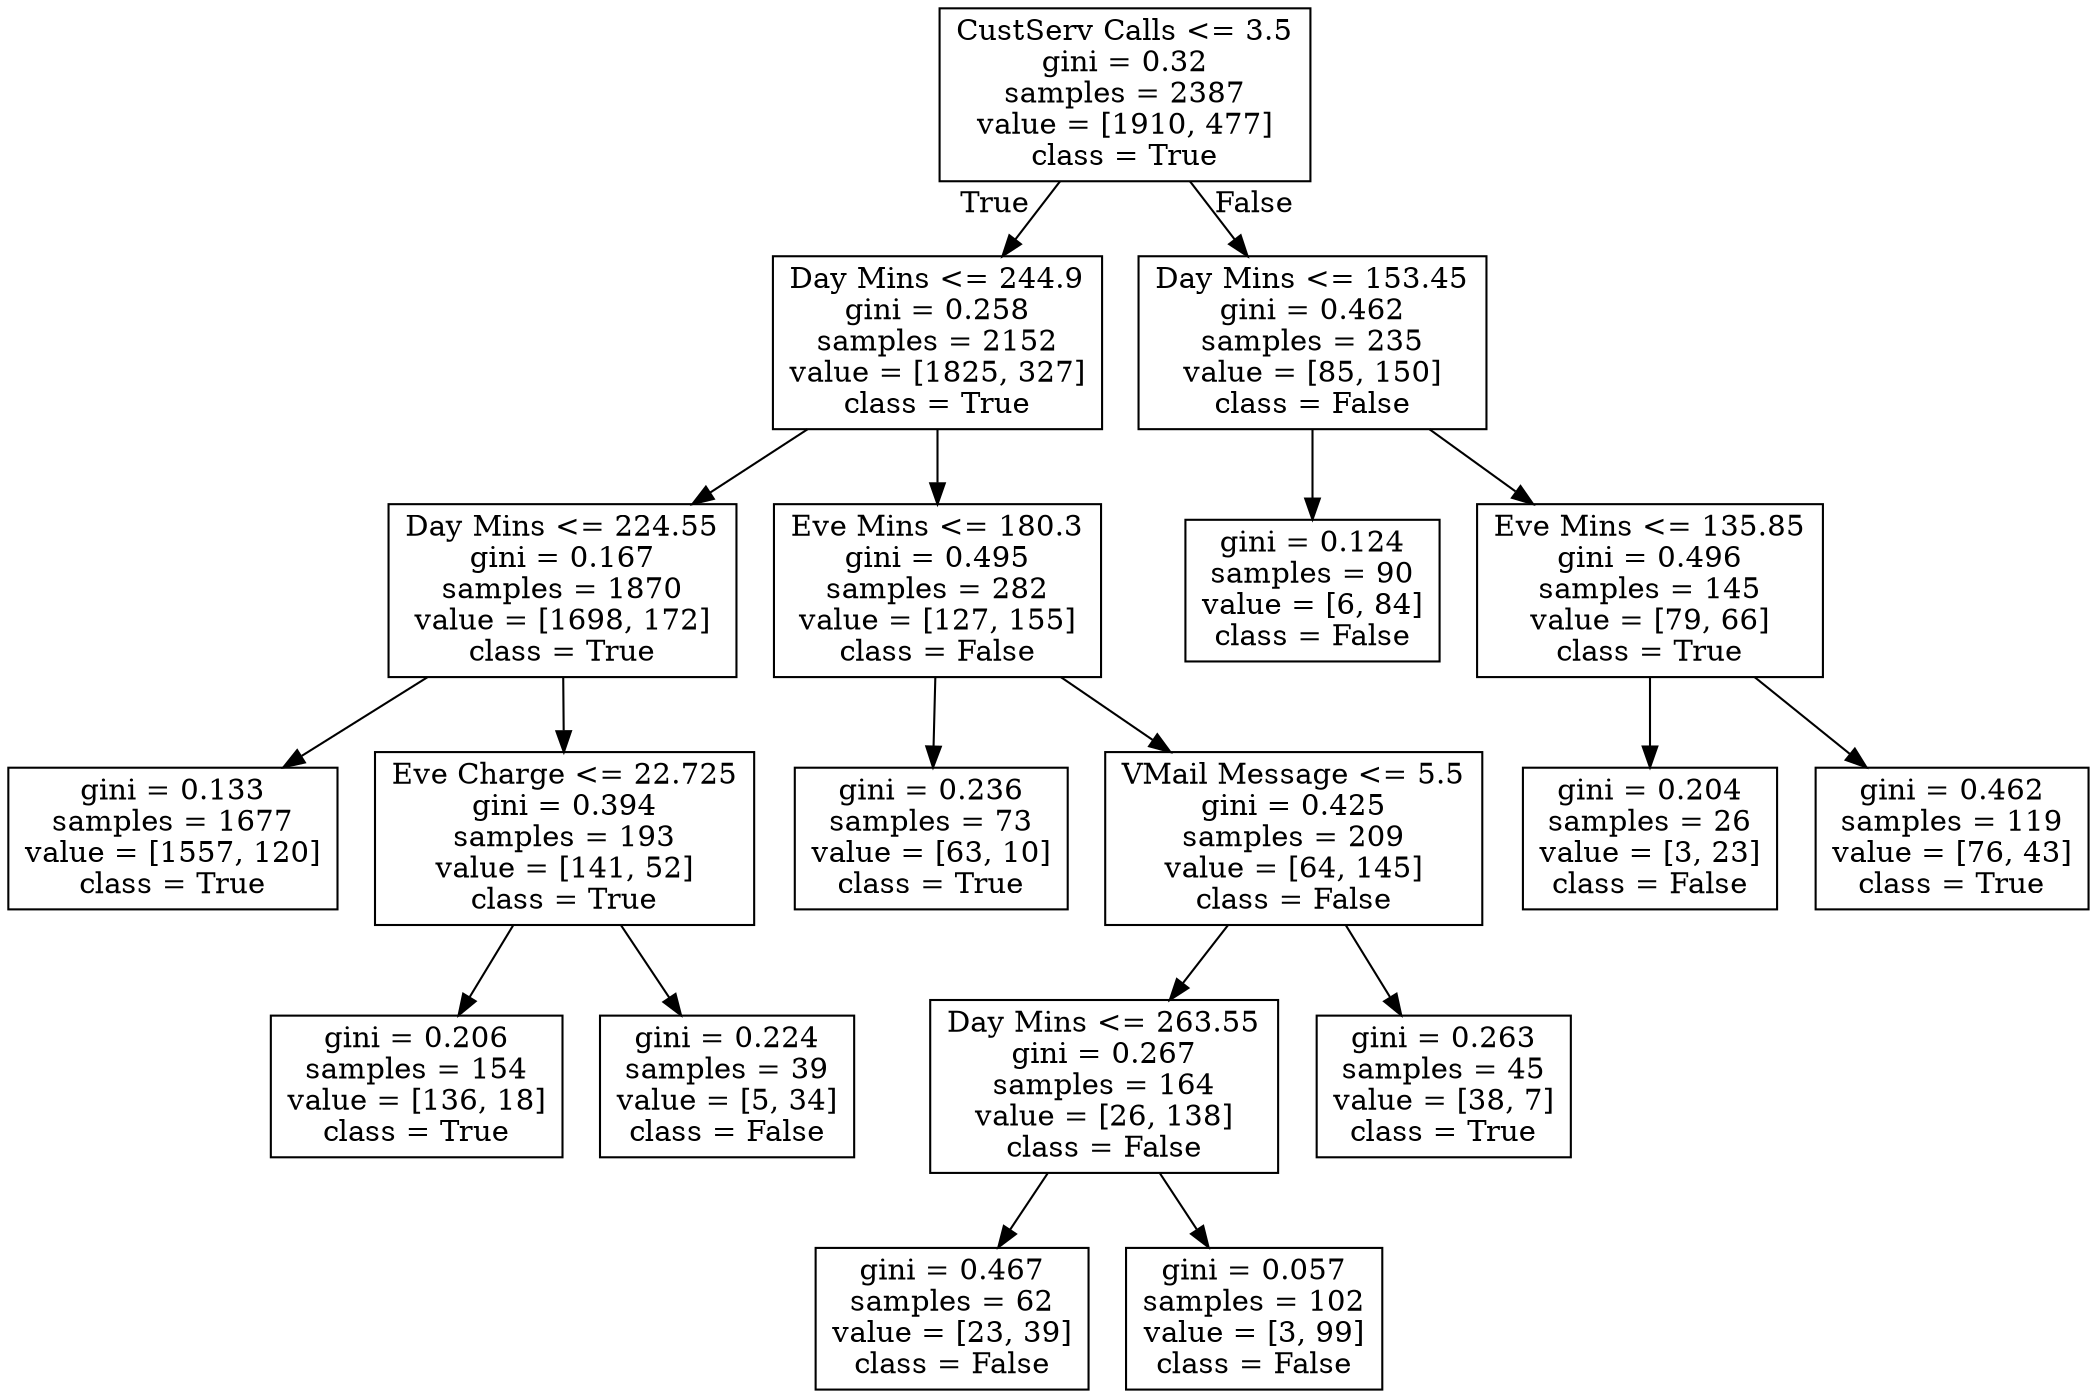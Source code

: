 digraph Tree {
node [shape=box] ;
0 [label="CustServ Calls <= 3.5\ngini = 0.32\nsamples = 2387\nvalue = [1910, 477]\nclass = True"] ;
1 [label="Day Mins <= 244.9\ngini = 0.258\nsamples = 2152\nvalue = [1825, 327]\nclass = True"] ;
0 -> 1 [labeldistance=2.5, labelangle=45, headlabel="True"] ;
3 [label="Day Mins <= 224.55\ngini = 0.167\nsamples = 1870\nvalue = [1698, 172]\nclass = True"] ;
1 -> 3 ;
11 [label="gini = 0.133\nsamples = 1677\nvalue = [1557, 120]\nclass = True"] ;
3 -> 11 ;
12 [label="Eve Charge <= 22.725\ngini = 0.394\nsamples = 193\nvalue = [141, 52]\nclass = True"] ;
3 -> 12 ;
13 [label="gini = 0.206\nsamples = 154\nvalue = [136, 18]\nclass = True"] ;
12 -> 13 ;
14 [label="gini = 0.224\nsamples = 39\nvalue = [5, 34]\nclass = False"] ;
12 -> 14 ;
4 [label="Eve Mins <= 180.3\ngini = 0.495\nsamples = 282\nvalue = [127, 155]\nclass = False"] ;
1 -> 4 ;
5 [label="gini = 0.236\nsamples = 73\nvalue = [63, 10]\nclass = True"] ;
4 -> 5 ;
6 [label="VMail Message <= 5.5\ngini = 0.425\nsamples = 209\nvalue = [64, 145]\nclass = False"] ;
4 -> 6 ;
7 [label="Day Mins <= 263.55\ngini = 0.267\nsamples = 164\nvalue = [26, 138]\nclass = False"] ;
6 -> 7 ;
17 [label="gini = 0.467\nsamples = 62\nvalue = [23, 39]\nclass = False"] ;
7 -> 17 ;
18 [label="gini = 0.057\nsamples = 102\nvalue = [3, 99]\nclass = False"] ;
7 -> 18 ;
8 [label="gini = 0.263\nsamples = 45\nvalue = [38, 7]\nclass = True"] ;
6 -> 8 ;
2 [label="Day Mins <= 153.45\ngini = 0.462\nsamples = 235\nvalue = [85, 150]\nclass = False"] ;
0 -> 2 [labeldistance=2.5, labelangle=-45, headlabel="False"] ;
9 [label="gini = 0.124\nsamples = 90\nvalue = [6, 84]\nclass = False"] ;
2 -> 9 ;
10 [label="Eve Mins <= 135.85\ngini = 0.496\nsamples = 145\nvalue = [79, 66]\nclass = True"] ;
2 -> 10 ;
15 [label="gini = 0.204\nsamples = 26\nvalue = [3, 23]\nclass = False"] ;
10 -> 15 ;
16 [label="gini = 0.462\nsamples = 119\nvalue = [76, 43]\nclass = True"] ;
10 -> 16 ;
}